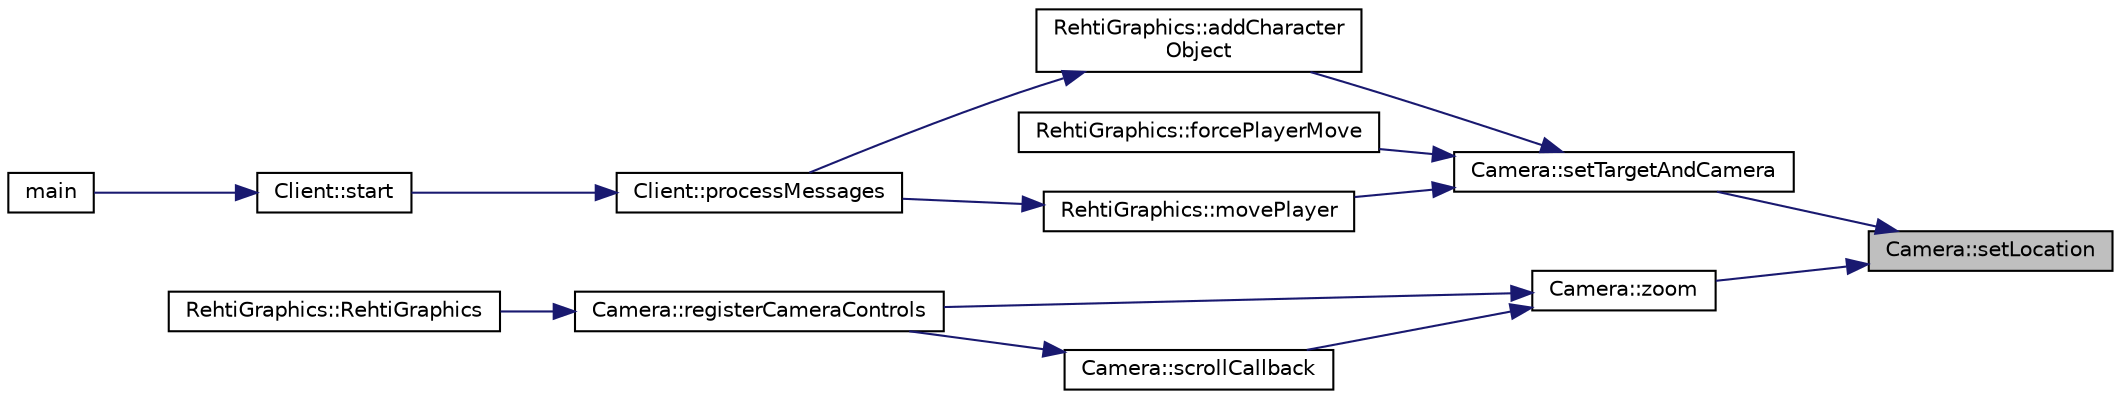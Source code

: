 digraph "Camera::setLocation"
{
 // LATEX_PDF_SIZE
  edge [fontname="Helvetica",fontsize="10",labelfontname="Helvetica",labelfontsize="10"];
  node [fontname="Helvetica",fontsize="10",shape=record];
  rankdir="RL";
  Node1 [label="Camera::setLocation",height=0.2,width=0.4,color="black", fillcolor="grey75", style="filled", fontcolor="black",tooltip="Sets the camera location to the given location."];
  Node1 -> Node2 [dir="back",color="midnightblue",fontsize="10",style="solid",fontname="Helvetica"];
  Node2 [label="Camera::setTargetAndCamera",height=0.2,width=0.4,color="black", fillcolor="white", style="filled",URL="$classCamera.html#a7e5afa229f8c473b74d4984e0663cc8f",tooltip="Sets the camera target to the given location and moves camera by the same amount."];
  Node2 -> Node3 [dir="back",color="midnightblue",fontsize="10",style="solid",fontname="Helvetica"];
  Node3 [label="RehtiGraphics::addCharacter\lObject",height=0.2,width=0.4,color="black", fillcolor="white", style="filled",URL="$classRehtiGraphics.html#ac817516ac285d8b37e44ed594a903bd1",tooltip="Adds a character object with the given id to the graphics backend. Also creates a bounding box for th..."];
  Node3 -> Node4 [dir="back",color="midnightblue",fontsize="10",style="solid",fontname="Helvetica"];
  Node4 [label="Client::processMessages",height=0.2,width=0.4,color="black", fillcolor="white", style="filled",URL="$classClient.html#afebeedfe876105645a3937b4ee2058df",tooltip="Processes messages from the server."];
  Node4 -> Node5 [dir="back",color="midnightblue",fontsize="10",style="solid",fontname="Helvetica"];
  Node5 [label="Client::start",height=0.2,width=0.4,color="black", fillcolor="white", style="filled",URL="$classClient.html#a742373e08a80d993d2651b6fff76f5b9",tooltip="Starts the client."];
  Node5 -> Node6 [dir="back",color="midnightblue",fontsize="10",style="solid",fontname="Helvetica"];
  Node6 [label="main",height=0.2,width=0.4,color="black", fillcolor="white", style="filled",URL="$client_2src_2Main_8cpp.html#a0ddf1224851353fc92bfbff6f499fa97",tooltip=" "];
  Node2 -> Node7 [dir="back",color="midnightblue",fontsize="10",style="solid",fontname="Helvetica"];
  Node7 [label="RehtiGraphics::forcePlayerMove",height=0.2,width=0.4,color="black", fillcolor="white", style="filled",URL="$classRehtiGraphics.html#a6e2e9da4d7d742bda2d1232e27c8df8e",tooltip="Forces player to move to the location given, cancelling any remaining movement callbacks and animatio..."];
  Node2 -> Node8 [dir="back",color="midnightblue",fontsize="10",style="solid",fontname="Helvetica"];
  Node8 [label="RehtiGraphics::movePlayer",height=0.2,width=0.4,color="black", fillcolor="white", style="filled",URL="$classRehtiGraphics.html#ad09a8e4ec5d0f6e8d48159c30430ffd5",tooltip="Moves the player to the given location in the given time. Also automatically rotates the player to fa..."];
  Node8 -> Node4 [dir="back",color="midnightblue",fontsize="10",style="solid",fontname="Helvetica"];
  Node1 -> Node9 [dir="back",color="midnightblue",fontsize="10",style="solid",fontname="Helvetica"];
  Node9 [label="Camera::zoom",height=0.2,width=0.4,color="black", fillcolor="white", style="filled",URL="$classCamera.html#af6dc1153bcd85dcb5f4c2c551e3a09b0",tooltip="Zooms the camera by the given amount."];
  Node9 -> Node10 [dir="back",color="midnightblue",fontsize="10",style="solid",fontname="Helvetica"];
  Node10 [label="Camera::registerCameraControls",height=0.2,width=0.4,color="black", fillcolor="white", style="filled",URL="$classCamera.html#a7a11d366f18cc5f2ad7183bb8792e7c9",tooltip="Registers the camera controls to the given window."];
  Node10 -> Node11 [dir="back",color="midnightblue",fontsize="10",style="solid",fontname="Helvetica"];
  Node11 [label="RehtiGraphics::RehtiGraphics",height=0.2,width=0.4,color="black", fillcolor="white", style="filled",URL="$classRehtiGraphics.html#add3c915e8b78854eaeacb0fc075f4469",tooltip="Initializes the graphics backend."];
  Node9 -> Node12 [dir="back",color="midnightblue",fontsize="10",style="solid",fontname="Helvetica"];
  Node12 [label="Camera::scrollCallback",height=0.2,width=0.4,color="black", fillcolor="white", style="filled",URL="$classCamera.html#a3fd0454142eb9ec06bd4268fa4b8043f",tooltip="callback for registering mouse scroll"];
  Node12 -> Node10 [dir="back",color="midnightblue",fontsize="10",style="solid",fontname="Helvetica"];
}
